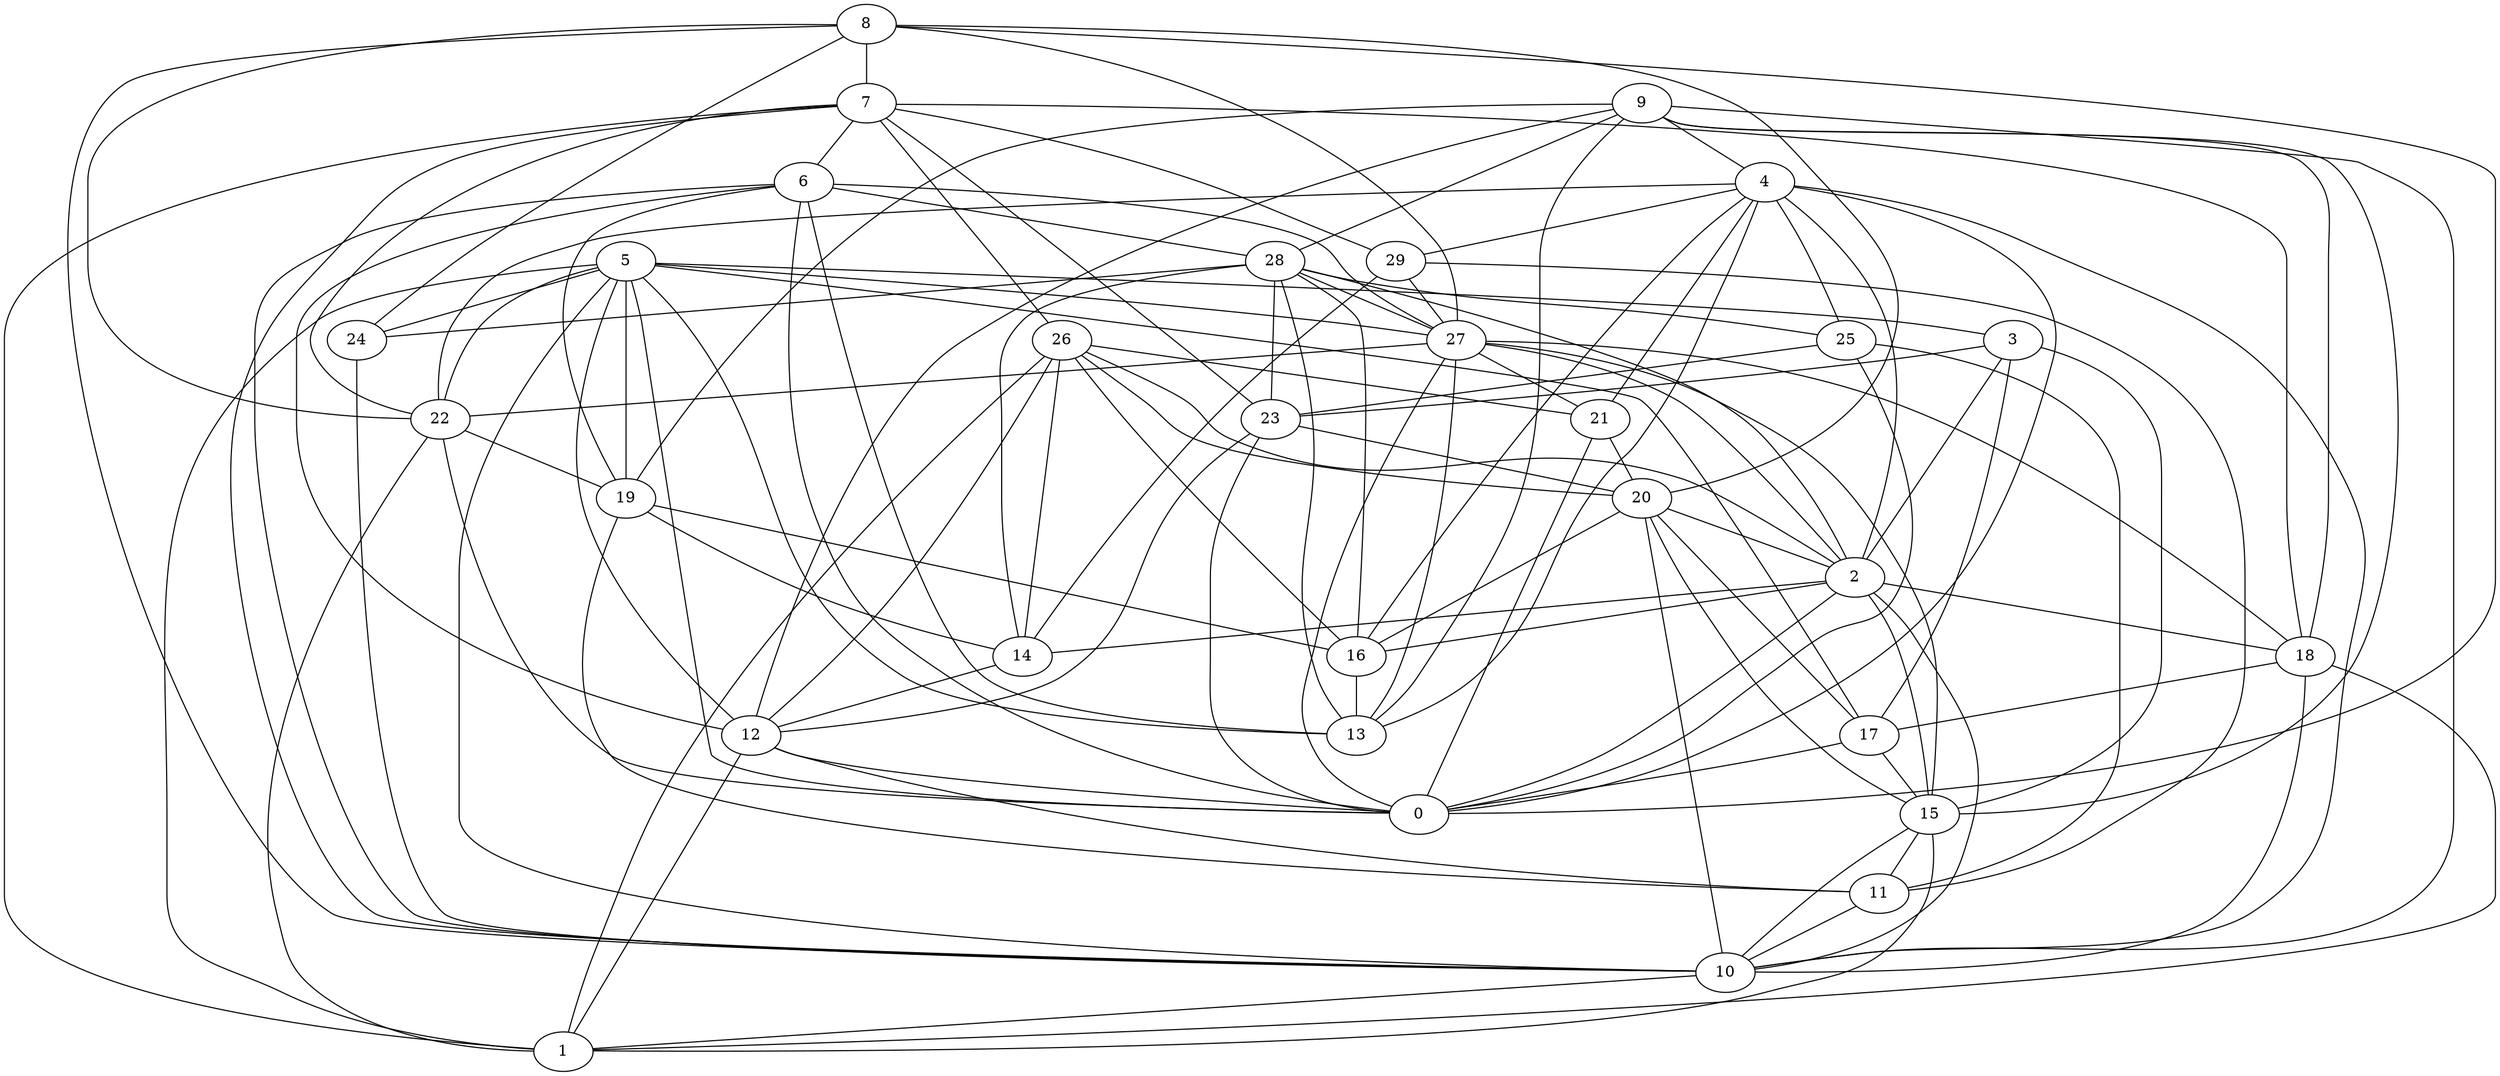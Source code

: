 digraph GG_graph {

subgraph G_graph {
edge [color = black]
"29" -> "11" [dir = none]
"15" -> "10" [dir = none]
"3" -> "23" [dir = none]
"3" -> "17" [dir = none]
"3" -> "2" [dir = none]
"6" -> "13" [dir = none]
"6" -> "10" [dir = none]
"19" -> "11" [dir = none]
"11" -> "10" [dir = none]
"26" -> "21" [dir = none]
"26" -> "2" [dir = none]
"26" -> "14" [dir = none]
"26" -> "20" [dir = none]
"26" -> "12" [dir = none]
"27" -> "18" [dir = none]
"2" -> "18" [dir = none]
"4" -> "22" [dir = none]
"4" -> "25" [dir = none]
"4" -> "0" [dir = none]
"4" -> "10" [dir = none]
"9" -> "4" [dir = none]
"9" -> "12" [dir = none]
"28" -> "16" [dir = none]
"28" -> "13" [dir = none]
"10" -> "1" [dir = none]
"7" -> "10" [dir = none]
"24" -> "10" [dir = none]
"5" -> "22" [dir = none]
"8" -> "24" [dir = none]
"20" -> "10" [dir = none]
"5" -> "3" [dir = none]
"12" -> "11" [dir = none]
"4" -> "29" [dir = none]
"12" -> "0" [dir = none]
"9" -> "10" [dir = none]
"2" -> "0" [dir = none]
"28" -> "14" [dir = none]
"4" -> "13" [dir = none]
"7" -> "22" [dir = none]
"23" -> "12" [dir = none]
"23" -> "20" [dir = none]
"27" -> "13" [dir = none]
"6" -> "27" [dir = none]
"15" -> "11" [dir = none]
"17" -> "0" [dir = none]
"5" -> "27" [dir = none]
"28" -> "27" [dir = none]
"14" -> "12" [dir = none]
"4" -> "2" [dir = none]
"27" -> "2" [dir = none]
"17" -> "15" [dir = none]
"7" -> "1" [dir = none]
"29" -> "27" [dir = none]
"2" -> "16" [dir = none]
"7" -> "23" [dir = none]
"4" -> "16" [dir = none]
"7" -> "6" [dir = none]
"2" -> "15" [dir = none]
"26" -> "1" [dir = none]
"3" -> "15" [dir = none]
"8" -> "22" [dir = none]
"5" -> "0" [dir = none]
"15" -> "1" [dir = none]
"4" -> "21" [dir = none]
"6" -> "19" [dir = none]
"5" -> "12" [dir = none]
"9" -> "15" [dir = none]
"16" -> "13" [dir = none]
"5" -> "13" [dir = none]
"2" -> "14" [dir = none]
"21" -> "20" [dir = none]
"18" -> "17" [dir = none]
"9" -> "18" [dir = none]
"5" -> "19" [dir = none]
"22" -> "19" [dir = none]
"26" -> "16" [dir = none]
"6" -> "0" [dir = none]
"8" -> "0" [dir = none]
"20" -> "15" [dir = none]
"29" -> "14" [dir = none]
"6" -> "28" [dir = none]
"23" -> "0" [dir = none]
"7" -> "29" [dir = none]
"8" -> "10" [dir = none]
"22" -> "1" [dir = none]
"19" -> "14" [dir = none]
"25" -> "11" [dir = none]
"20" -> "16" [dir = none]
"28" -> "23" [dir = none]
"8" -> "27" [dir = none]
"20" -> "17" [dir = none]
"25" -> "23" [dir = none]
"18" -> "1" [dir = none]
"22" -> "0" [dir = none]
"5" -> "1" [dir = none]
"20" -> "2" [dir = none]
"28" -> "2" [dir = none]
"8" -> "20" [dir = none]
"8" -> "7" [dir = none]
"9" -> "28" [dir = none]
"6" -> "12" [dir = none]
"27" -> "15" [dir = none]
"5" -> "10" [dir = none]
"25" -> "0" [dir = none]
"21" -> "0" [dir = none]
"5" -> "17" [dir = none]
"12" -> "1" [dir = none]
"7" -> "26" [dir = none]
"2" -> "10" [dir = none]
"5" -> "24" [dir = none]
"7" -> "18" [dir = none]
"9" -> "13" [dir = none]
"27" -> "21" [dir = none]
"27" -> "22" [dir = none]
"9" -> "19" [dir = none]
"28" -> "25" [dir = none]
"28" -> "24" [dir = none]
"19" -> "16" [dir = none]
"18" -> "10" [dir = none]
"27" -> "0" [dir = none]
}

}
